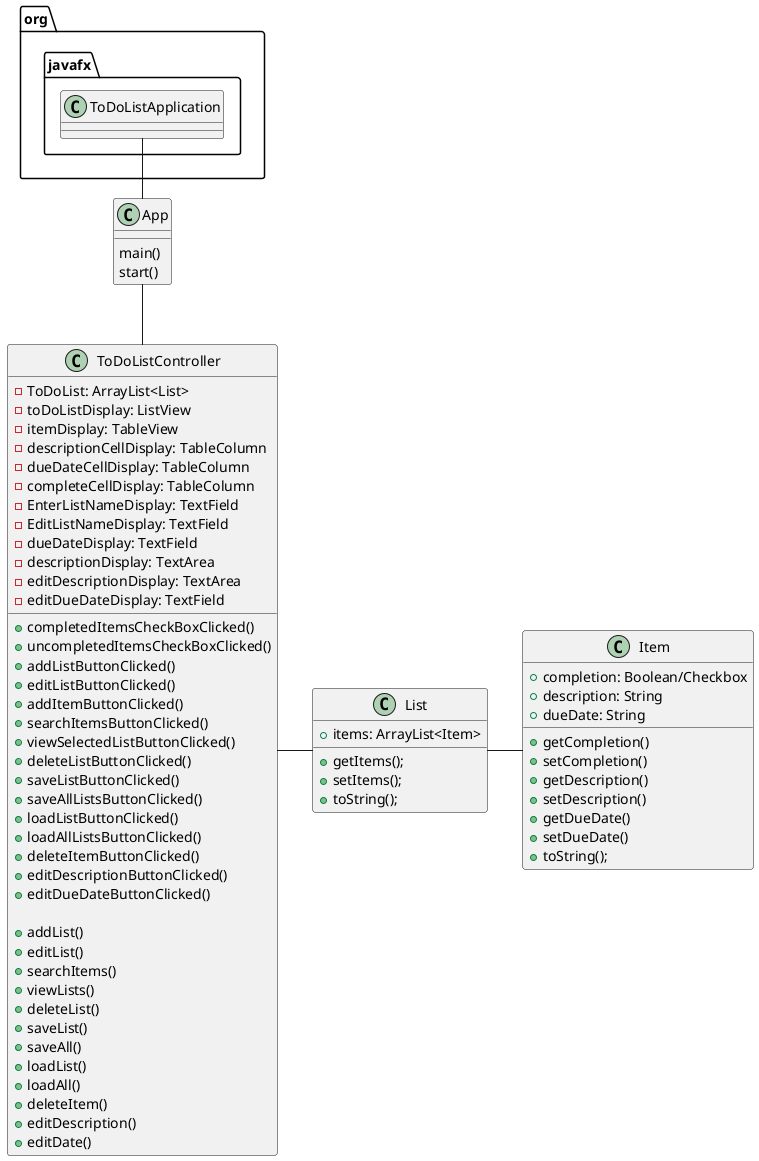 @startuml

class App{
    main()
    start()
}

class ToDoListController{
    -ToDoList: ArrayList<List>
    -toDoListDisplay: ListView
    -itemDisplay: TableView
    -descriptionCellDisplay: TableColumn
    -dueDateCellDisplay: TableColumn
    -completeCellDisplay: TableColumn
    -EnterListNameDisplay: TextField
    -EditListNameDisplay: TextField
    -dueDateDisplay: TextField
    -descriptionDisplay: TextArea
    -editDescriptionDisplay: TextArea
    -editDueDateDisplay: TextField

    +completedItemsCheckBoxClicked()
    +uncompletedItemsCheckBoxClicked()
    +addListButtonClicked()
    +editListButtonClicked()
    +addItemButtonClicked()
    +searchItemsButtonClicked()
    +viewSelectedListButtonClicked()
    +deleteListButtonClicked()
    +saveListButtonClicked()
    +saveAllListsButtonClicked()
    +loadListButtonClicked()
    +loadAllListsButtonClicked()
    +deleteItemButtonClicked()
    +editDescriptionButtonClicked()
    +editDueDateButtonClicked()

    +addList()
    +editList()
    +searchItems()
    +viewLists()
    +deleteList()
    +saveList()
    +saveAll()
    +loadList()
    +loadAll()
    +deleteItem()
    +editDescription()
    +editDate()

}


class Item{
    +completion: Boolean/Checkbox
    +description: String
    +dueDate: String

    +getCompletion()
    +setCompletion()
    +getDescription()
    +setDescription()
    +getDueDate()
    +setDueDate()
    +toString();
}

class List{
    +items: ArrayList<Item>

    +getItems();
    +setItems();
    +toString();
}

org.javafx.ToDoListApplication -- App
App -- ToDoListController
List - Item
ToDoListController - List


@enduml